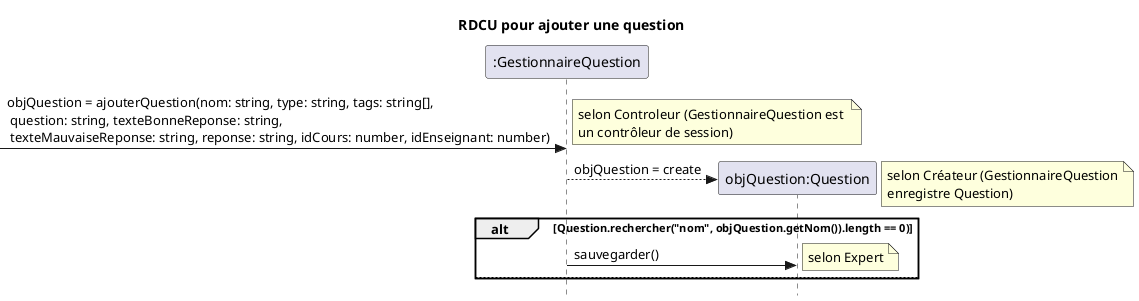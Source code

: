@startuml
skinparam style strictuml
skinparam defaultfontname Verdana
title RDCU pour ajouter une question
participant ":GestionnaireQuestion" as c
participant "objQuestion:Question" as q


->c : objQuestion = ajouterQuestion(nom: string, type: string, tags: string[],\n question: string, texteBonneReponse: string,\n texteMauvaiseReponse: string, reponse: string, idCours: number, idEnseignant: number)
note right : selon Controleur (GestionnaireQuestion est \nun contrôleur de session)


create q 
c --> q : objQuestion = create
note right : selon Créateur (GestionnaireQuestion\nenregistre Question)


alt Question.rechercher("nom", objQuestion.getNom()).length == 0)
c -> q : sauvegarder()
note right : selon Expert

else
end

@enduml
